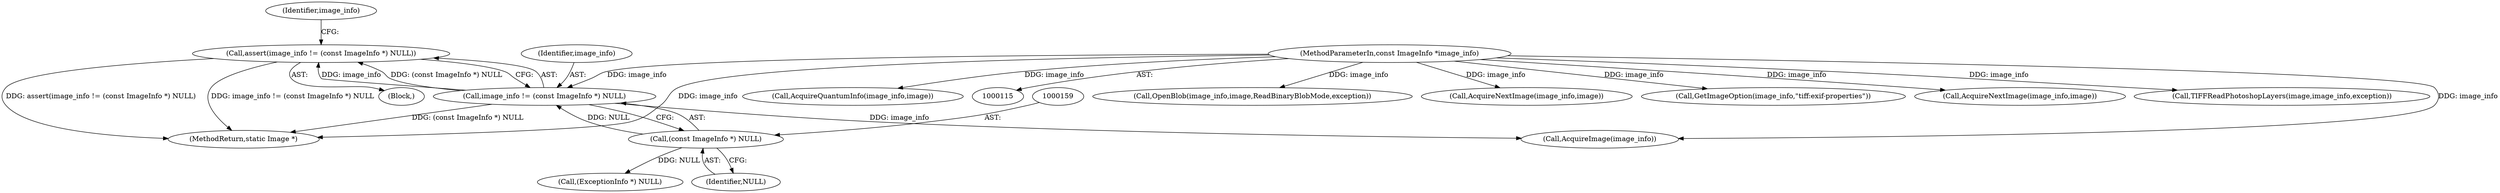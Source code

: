 digraph "0_ImageMagick_c073a7712d82476b5fbee74856c46b88af9c3175@API" {
"1000155" [label="(Call,assert(image_info != (const ImageInfo *) NULL))"];
"1000156" [label="(Call,image_info != (const ImageInfo *) NULL)"];
"1000116" [label="(MethodParameterIn,const ImageInfo *image_info)"];
"1000158" [label="(Call,(const ImageInfo *) NULL)"];
"1000116" [label="(MethodParameterIn,const ImageInfo *image_info)"];
"1000200" [label="(Call,OpenBlob(image_info,image,ReadBinaryBlobMode,exception))"];
"1003421" [label="(MethodReturn,static Image *)"];
"1000164" [label="(Identifier,image_info)"];
"1000157" [label="(Identifier,image_info)"];
"1000310" [label="(Call,AcquireNextImage(image_info,image))"];
"1000729" [label="(Call,GetImageOption(image_info,\"tiff:exif-properties\"))"];
"1000185" [label="(Call,(ExceptionInfo *) NULL)"];
"1003345" [label="(Call,AcquireNextImage(image_info,image))"];
"1003391" [label="(Call,TIFFReadPhotoshopLayers(image,image_info,exception))"];
"1000196" [label="(Call,AcquireImage(image_info))"];
"1000118" [label="(Block,)"];
"1000160" [label="(Identifier,NULL)"];
"1001376" [label="(Call,AcquireQuantumInfo(image_info,image))"];
"1000158" [label="(Call,(const ImageInfo *) NULL)"];
"1000156" [label="(Call,image_info != (const ImageInfo *) NULL)"];
"1000155" [label="(Call,assert(image_info != (const ImageInfo *) NULL))"];
"1000155" -> "1000118"  [label="AST: "];
"1000155" -> "1000156"  [label="CFG: "];
"1000156" -> "1000155"  [label="AST: "];
"1000164" -> "1000155"  [label="CFG: "];
"1000155" -> "1003421"  [label="DDG: assert(image_info != (const ImageInfo *) NULL)"];
"1000155" -> "1003421"  [label="DDG: image_info != (const ImageInfo *) NULL"];
"1000156" -> "1000155"  [label="DDG: image_info"];
"1000156" -> "1000155"  [label="DDG: (const ImageInfo *) NULL"];
"1000156" -> "1000158"  [label="CFG: "];
"1000157" -> "1000156"  [label="AST: "];
"1000158" -> "1000156"  [label="AST: "];
"1000156" -> "1003421"  [label="DDG: (const ImageInfo *) NULL"];
"1000116" -> "1000156"  [label="DDG: image_info"];
"1000158" -> "1000156"  [label="DDG: NULL"];
"1000156" -> "1000196"  [label="DDG: image_info"];
"1000116" -> "1000115"  [label="AST: "];
"1000116" -> "1003421"  [label="DDG: image_info"];
"1000116" -> "1000196"  [label="DDG: image_info"];
"1000116" -> "1000200"  [label="DDG: image_info"];
"1000116" -> "1000310"  [label="DDG: image_info"];
"1000116" -> "1000729"  [label="DDG: image_info"];
"1000116" -> "1001376"  [label="DDG: image_info"];
"1000116" -> "1003345"  [label="DDG: image_info"];
"1000116" -> "1003391"  [label="DDG: image_info"];
"1000158" -> "1000160"  [label="CFG: "];
"1000159" -> "1000158"  [label="AST: "];
"1000160" -> "1000158"  [label="AST: "];
"1000158" -> "1000185"  [label="DDG: NULL"];
}

